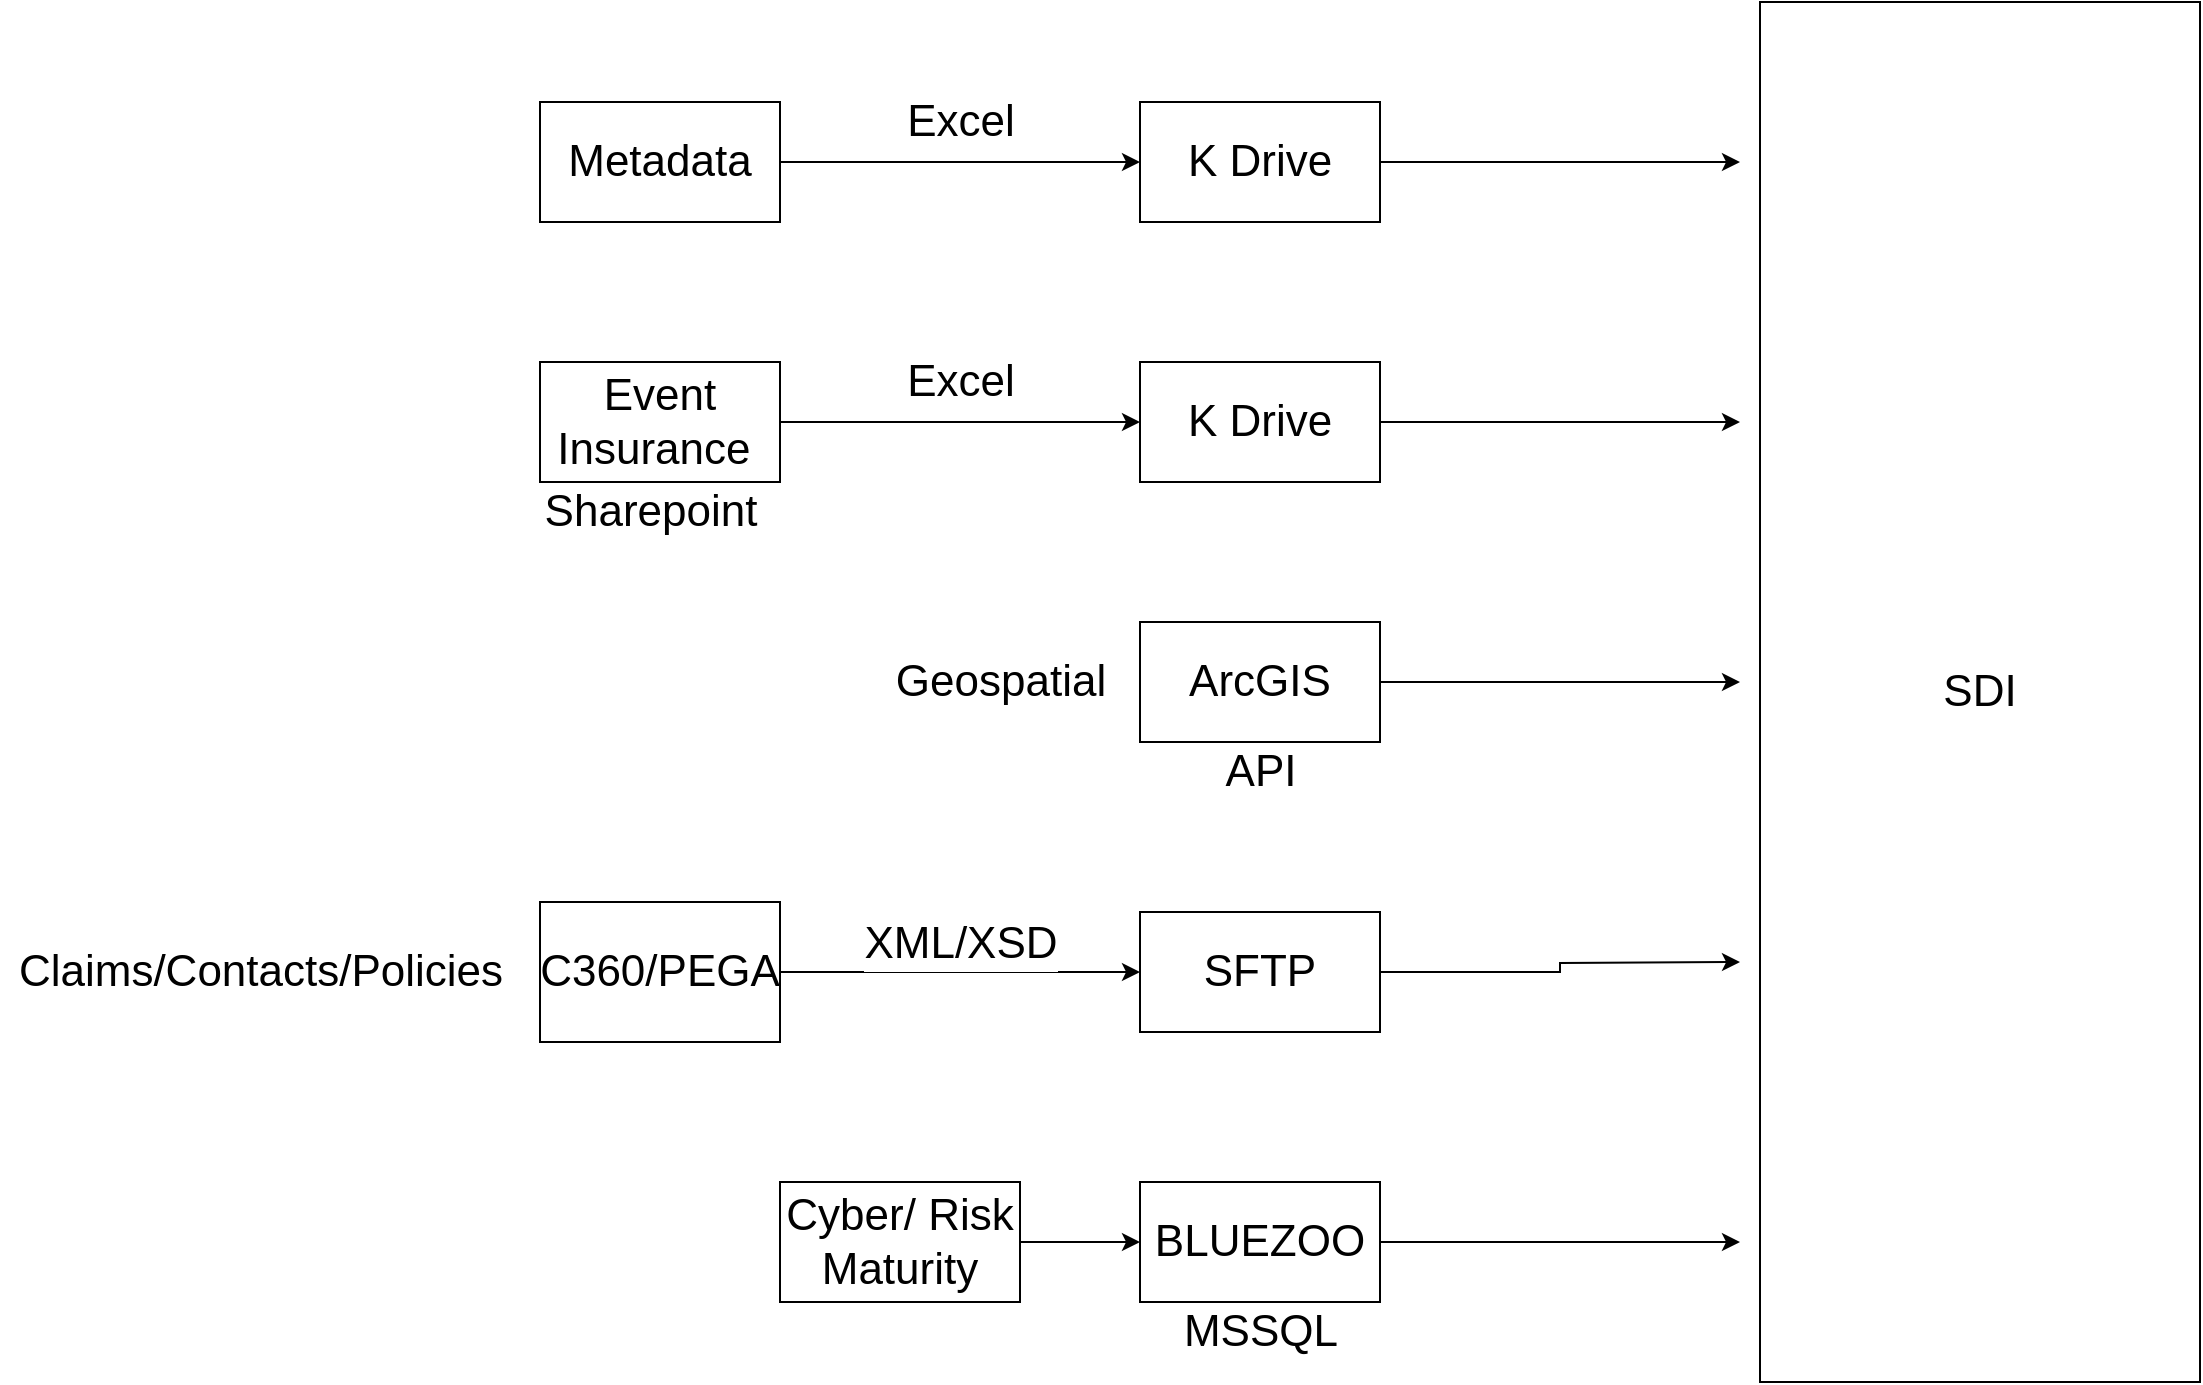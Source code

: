 <mxfile version="16.5.2" type="embed"><diagram id="8KBXM-FiKbKAyxIiaa0o" name="Page-1"><mxGraphModel dx="2889" dy="1156" grid="1" gridSize="10" guides="1" tooltips="1" connect="1" arrows="1" fold="1" page="1" pageScale="1" pageWidth="827" pageHeight="1169" math="0" shadow="0"><root><mxCell id="0"/><mxCell id="1" parent="0"/><mxCell id="RiRYBatEbuBU0Ug2LUx8-1" value="SDI" style="rounded=0;whiteSpace=wrap;html=1;fontSize=22;" parent="1" vertex="1"><mxGeometry x="570" y="80" width="220" height="690" as="geometry"/></mxCell><mxCell id="RiRYBatEbuBU0Ug2LUx8-11" style="edgeStyle=orthogonalEdgeStyle;rounded=0;orthogonalLoop=1;jettySize=auto;html=1;exitX=1;exitY=0.5;exitDx=0;exitDy=0;fontSize=22;" parent="1" source="RiRYBatEbuBU0Ug2LUx8-10" edge="1"><mxGeometry relative="1" as="geometry"><mxPoint x="260" y="565" as="targetPoint"/></mxGeometry></mxCell><mxCell id="RiRYBatEbuBU0Ug2LUx8-12" value="XML/XSD" style="edgeLabel;html=1;align=center;verticalAlign=middle;resizable=0;points=[];fontSize=22;" parent="RiRYBatEbuBU0Ug2LUx8-11" vertex="1" connectable="0"><mxGeometry x="0.133" y="9" relative="1" as="geometry"><mxPoint x="-12" y="-6" as="offset"/></mxGeometry></mxCell><mxCell id="RiRYBatEbuBU0Ug2LUx8-10" value="C360/PEGA" style="rounded=0;whiteSpace=wrap;html=1;fontSize=22;" parent="1" vertex="1"><mxGeometry x="-40" y="530" width="120" height="70" as="geometry"/></mxCell><mxCell id="RiRYBatEbuBU0Ug2LUx8-14" style="edgeStyle=orthogonalEdgeStyle;rounded=0;orthogonalLoop=1;jettySize=auto;html=1;fontSize=22;" parent="1" source="RiRYBatEbuBU0Ug2LUx8-13" edge="1"><mxGeometry relative="1" as="geometry"><mxPoint x="560" y="560" as="targetPoint"/></mxGeometry></mxCell><mxCell id="RiRYBatEbuBU0Ug2LUx8-13" value="SFTP" style="rounded=0;whiteSpace=wrap;html=1;fontSize=22;" parent="1" vertex="1"><mxGeometry x="260" y="535" width="120" height="60" as="geometry"/></mxCell><mxCell id="RiRYBatEbuBU0Ug2LUx8-17" style="edgeStyle=orthogonalEdgeStyle;rounded=0;orthogonalLoop=1;jettySize=auto;html=1;entryX=0;entryY=0.5;entryDx=0;entryDy=0;fontSize=22;" parent="1" source="RiRYBatEbuBU0Ug2LUx8-15" target="RiRYBatEbuBU0Ug2LUx8-16" edge="1"><mxGeometry relative="1" as="geometry"/></mxCell><mxCell id="RiRYBatEbuBU0Ug2LUx8-15" value="Cyber/ Risk Maturity" style="rounded=0;whiteSpace=wrap;html=1;fontSize=22;" parent="1" vertex="1"><mxGeometry x="80" y="670" width="120" height="60" as="geometry"/></mxCell><mxCell id="RiRYBatEbuBU0Ug2LUx8-16" value="BLUEZOO" style="rounded=0;whiteSpace=wrap;html=1;fontSize=22;" parent="1" vertex="1"><mxGeometry x="260" y="670" width="120" height="60" as="geometry"/></mxCell><mxCell id="RiRYBatEbuBU0Ug2LUx8-20" style="edgeStyle=orthogonalEdgeStyle;rounded=0;orthogonalLoop=1;jettySize=auto;html=1;fontSize=22;" parent="1" edge="1"><mxGeometry relative="1" as="geometry"><mxPoint x="380" y="700" as="sourcePoint"/><mxPoint x="560" y="700" as="targetPoint"/></mxGeometry></mxCell><mxCell id="RiRYBatEbuBU0Ug2LUx8-21" value="MSSQL" style="text;html=1;align=center;verticalAlign=middle;resizable=0;points=[];autosize=1;strokeColor=none;fillColor=none;fontSize=22;" parent="1" vertex="1"><mxGeometry x="275" y="730" width="90" height="30" as="geometry"/></mxCell><mxCell id="bTRcdKuR6qmuRWFw1e1w-3" style="edgeStyle=orthogonalEdgeStyle;rounded=0;orthogonalLoop=1;jettySize=auto;html=1;exitX=1;exitY=0.5;exitDx=0;exitDy=0;fontSize=22;" parent="1" source="bTRcdKuR6qmuRWFw1e1w-1" edge="1"><mxGeometry relative="1" as="geometry"><mxPoint x="560" y="420" as="targetPoint"/></mxGeometry></mxCell><mxCell id="bTRcdKuR6qmuRWFw1e1w-1" value="&lt;span style=&quot;font-size: 22px&quot;&gt;ArcGIS&lt;/span&gt;" style="rounded=0;whiteSpace=wrap;html=1;" parent="1" vertex="1"><mxGeometry x="260" y="390" width="120" height="60" as="geometry"/></mxCell><mxCell id="bTRcdKuR6qmuRWFw1e1w-2" value="API" style="text;html=1;align=center;verticalAlign=middle;resizable=0;points=[];autosize=1;strokeColor=none;fillColor=none;fontSize=22;" parent="1" vertex="1"><mxGeometry x="295" y="450" width="50" height="30" as="geometry"/></mxCell><mxCell id="bTRcdKuR6qmuRWFw1e1w-8" style="edgeStyle=orthogonalEdgeStyle;rounded=0;orthogonalLoop=1;jettySize=auto;html=1;entryX=0;entryY=0.5;entryDx=0;entryDy=0;fontSize=22;" parent="1" source="bTRcdKuR6qmuRWFw1e1w-4" target="bTRcdKuR6qmuRWFw1e1w-7" edge="1"><mxGeometry relative="1" as="geometry"/></mxCell><mxCell id="bTRcdKuR6qmuRWFw1e1w-9" value="Excel" style="edgeLabel;html=1;align=center;verticalAlign=middle;resizable=0;points=[];fontSize=22;" parent="bTRcdKuR6qmuRWFw1e1w-8" vertex="1" connectable="0"><mxGeometry x="0.156" y="2" relative="1" as="geometry"><mxPoint x="-14" y="-18" as="offset"/></mxGeometry></mxCell><mxCell id="bTRcdKuR6qmuRWFw1e1w-4" value="Event Insurance&amp;nbsp;" style="rounded=0;whiteSpace=wrap;html=1;fontSize=22;" parent="1" vertex="1"><mxGeometry x="-40" y="260" width="120" height="60" as="geometry"/></mxCell><mxCell id="bTRcdKuR6qmuRWFw1e1w-6" value="Sharepoint" style="text;html=1;align=center;verticalAlign=middle;resizable=0;points=[];autosize=1;strokeColor=none;fillColor=none;fontSize=22;" parent="1" vertex="1"><mxGeometry x="-45" y="320" width="120" height="30" as="geometry"/></mxCell><mxCell id="bTRcdKuR6qmuRWFw1e1w-10" style="edgeStyle=orthogonalEdgeStyle;rounded=0;orthogonalLoop=1;jettySize=auto;html=1;fontSize=22;" parent="1" source="bTRcdKuR6qmuRWFw1e1w-7" edge="1"><mxGeometry relative="1" as="geometry"><mxPoint x="560" y="290" as="targetPoint"/></mxGeometry></mxCell><mxCell id="bTRcdKuR6qmuRWFw1e1w-7" value="K Drive" style="rounded=0;whiteSpace=wrap;html=1;fontSize=22;" parent="1" vertex="1"><mxGeometry x="260" y="260" width="120" height="60" as="geometry"/></mxCell><mxCell id="bTRcdKuR6qmuRWFw1e1w-11" value="Claims/Contacts/Policies" style="text;html=1;align=center;verticalAlign=middle;resizable=0;points=[];autosize=1;strokeColor=none;fillColor=none;fontSize=22;" parent="1" vertex="1"><mxGeometry x="-310" y="550" width="260" height="30" as="geometry"/></mxCell><mxCell id="bTRcdKuR6qmuRWFw1e1w-13" value="Geospatial" style="text;html=1;align=center;verticalAlign=middle;resizable=0;points=[];autosize=1;strokeColor=none;fillColor=none;fontSize=22;" parent="1" vertex="1"><mxGeometry x="130" y="405" width="120" height="30" as="geometry"/></mxCell><mxCell id="Sjw9E-U1ORBI1hkd4HKE-6" style="edgeStyle=orthogonalEdgeStyle;rounded=0;orthogonalLoop=1;jettySize=auto;html=1;entryX=0;entryY=0.5;entryDx=0;entryDy=0;fontSize=22;" edge="1" parent="1" source="Sjw9E-U1ORBI1hkd4HKE-8" target="Sjw9E-U1ORBI1hkd4HKE-10"><mxGeometry relative="1" as="geometry"/></mxCell><mxCell id="Sjw9E-U1ORBI1hkd4HKE-7" value="Excel" style="edgeLabel;html=1;align=center;verticalAlign=middle;resizable=0;points=[];fontSize=22;" vertex="1" connectable="0" parent="Sjw9E-U1ORBI1hkd4HKE-6"><mxGeometry x="0.156" y="2" relative="1" as="geometry"><mxPoint x="-14" y="-18" as="offset"/></mxGeometry></mxCell><mxCell id="Sjw9E-U1ORBI1hkd4HKE-8" value="Metadata" style="rounded=0;whiteSpace=wrap;html=1;fontSize=22;" vertex="1" parent="1"><mxGeometry x="-40" y="130" width="120" height="60" as="geometry"/></mxCell><mxCell id="Sjw9E-U1ORBI1hkd4HKE-9" style="edgeStyle=orthogonalEdgeStyle;rounded=0;orthogonalLoop=1;jettySize=auto;html=1;fontSize=22;" edge="1" parent="1" source="Sjw9E-U1ORBI1hkd4HKE-10"><mxGeometry relative="1" as="geometry"><mxPoint x="560" y="160" as="targetPoint"/></mxGeometry></mxCell><mxCell id="Sjw9E-U1ORBI1hkd4HKE-10" value="K Drive" style="rounded=0;whiteSpace=wrap;html=1;fontSize=22;" vertex="1" parent="1"><mxGeometry x="260" y="130" width="120" height="60" as="geometry"/></mxCell></root></mxGraphModel></diagram></mxfile>